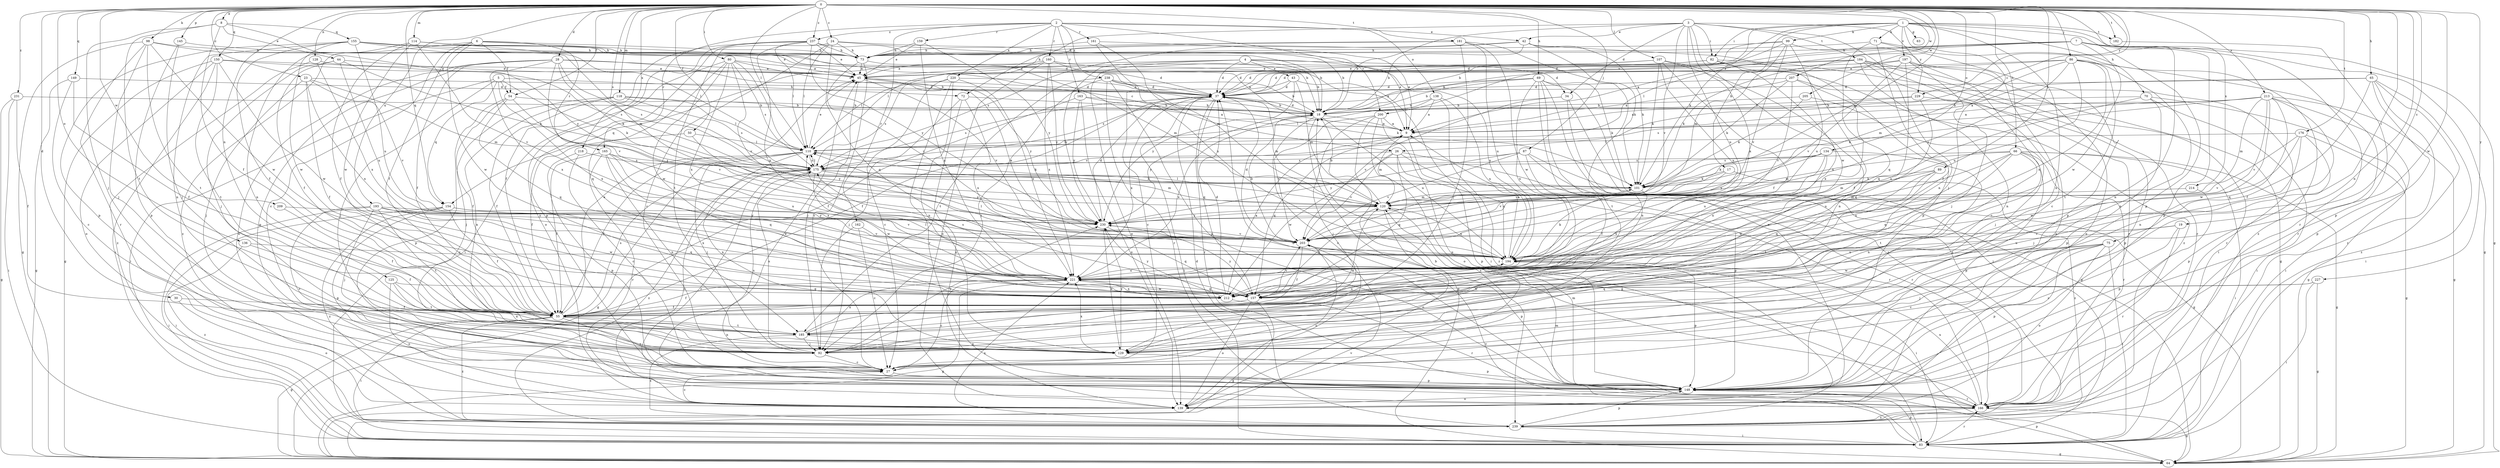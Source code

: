 strict digraph  {
0;
1;
2;
3;
4;
5;
6;
7;
8;
9;
17;
18;
19;
23;
24;
26;
27;
28;
30;
34;
37;
42;
43;
44;
45;
50;
54;
55;
63;
64;
65;
66;
69;
70;
71;
72;
73;
75;
80;
82;
83;
86;
87;
89;
92;
98;
99;
101;
107;
110;
114;
118;
120;
125;
128;
129;
134;
136;
138;
139;
145;
148;
149;
150;
154;
155;
157;
159;
160;
161;
162;
163;
165;
166;
175;
176;
181;
182;
184;
185;
193;
194;
197;
200;
203;
205;
207;
209;
212;
213;
214;
218;
220;
221;
227;
229;
230;
231;
237;
238;
239;
0 -> 8  [label=a];
0 -> 19  [label=c];
0 -> 23  [label=c];
0 -> 24  [label=c];
0 -> 26  [label=c];
0 -> 28  [label=d];
0 -> 30  [label=d];
0 -> 50  [label=f];
0 -> 54  [label=f];
0 -> 65  [label=h];
0 -> 66  [label=h];
0 -> 69  [label=h];
0 -> 75  [label=i];
0 -> 80  [label=i];
0 -> 86  [label=j];
0 -> 87  [label=j];
0 -> 89  [label=j];
0 -> 98  [label=k];
0 -> 107  [label=l];
0 -> 110  [label=l];
0 -> 114  [label=m];
0 -> 118  [label=m];
0 -> 120  [label=m];
0 -> 125  [label=n];
0 -> 128  [label=n];
0 -> 129  [label=n];
0 -> 134  [label=o];
0 -> 136  [label=o];
0 -> 145  [label=p];
0 -> 149  [label=q];
0 -> 150  [label=q];
0 -> 154  [label=q];
0 -> 175  [label=s];
0 -> 176  [label=t];
0 -> 181  [label=t];
0 -> 182  [label=t];
0 -> 193  [label=u];
0 -> 205  [label=w];
0 -> 207  [label=w];
0 -> 209  [label=w];
0 -> 212  [label=w];
0 -> 213  [label=x];
0 -> 214  [label=x];
0 -> 218  [label=x];
0 -> 227  [label=y];
0 -> 229  [label=y];
0 -> 231  [label=z];
0 -> 237  [label=z];
1 -> 17  [label=b];
1 -> 63  [label=g];
1 -> 64  [label=g];
1 -> 70  [label=h];
1 -> 71  [label=h];
1 -> 82  [label=i];
1 -> 92  [label=j];
1 -> 99  [label=k];
1 -> 101  [label=k];
1 -> 129  [label=n];
1 -> 148  [label=p];
1 -> 182  [label=t];
1 -> 197  [label=v];
1 -> 200  [label=v];
2 -> 42  [label=e];
2 -> 138  [label=o];
2 -> 159  [label=r];
2 -> 160  [label=r];
2 -> 161  [label=r];
2 -> 162  [label=r];
2 -> 163  [label=r];
2 -> 165  [label=r];
2 -> 200  [label=v];
2 -> 220  [label=x];
2 -> 237  [label=z];
2 -> 238  [label=z];
3 -> 18  [label=b];
3 -> 34  [label=d];
3 -> 42  [label=e];
3 -> 72  [label=h];
3 -> 82  [label=i];
3 -> 129  [label=n];
3 -> 184  [label=t];
3 -> 194  [label=u];
3 -> 203  [label=v];
3 -> 212  [label=w];
3 -> 221  [label=x];
3 -> 229  [label=y];
4 -> 18  [label=b];
4 -> 34  [label=d];
4 -> 37  [label=d];
4 -> 43  [label=e];
4 -> 139  [label=o];
4 -> 154  [label=q];
4 -> 194  [label=u];
4 -> 230  [label=y];
5 -> 54  [label=f];
5 -> 72  [label=h];
5 -> 83  [label=i];
5 -> 92  [label=j];
5 -> 101  [label=k];
5 -> 154  [label=q];
5 -> 221  [label=x];
6 -> 26  [label=c];
6 -> 27  [label=c];
6 -> 54  [label=f];
6 -> 55  [label=f];
6 -> 73  [label=h];
6 -> 165  [label=r];
6 -> 212  [label=w];
6 -> 239  [label=z];
7 -> 9  [label=a];
7 -> 37  [label=d];
7 -> 64  [label=g];
7 -> 73  [label=h];
7 -> 110  [label=l];
7 -> 129  [label=n];
7 -> 148  [label=p];
7 -> 166  [label=r];
7 -> 212  [label=w];
8 -> 44  [label=e];
8 -> 55  [label=f];
8 -> 92  [label=j];
8 -> 155  [label=q];
8 -> 185  [label=t];
8 -> 230  [label=y];
9 -> 110  [label=l];
9 -> 120  [label=m];
9 -> 148  [label=p];
9 -> 157  [label=q];
17 -> 101  [label=k];
17 -> 203  [label=v];
17 -> 230  [label=y];
17 -> 239  [label=z];
18 -> 9  [label=a];
18 -> 27  [label=c];
18 -> 37  [label=d];
18 -> 64  [label=g];
18 -> 194  [label=u];
18 -> 221  [label=x];
18 -> 230  [label=y];
19 -> 27  [label=c];
19 -> 166  [label=r];
19 -> 194  [label=u];
19 -> 203  [label=v];
23 -> 37  [label=d];
23 -> 55  [label=f];
23 -> 92  [label=j];
23 -> 120  [label=m];
23 -> 203  [label=v];
23 -> 221  [label=x];
24 -> 9  [label=a];
24 -> 18  [label=b];
24 -> 27  [label=c];
24 -> 73  [label=h];
24 -> 110  [label=l];
24 -> 157  [label=q];
24 -> 185  [label=t];
26 -> 148  [label=p];
26 -> 157  [label=q];
26 -> 166  [label=r];
26 -> 175  [label=s];
26 -> 194  [label=u];
26 -> 203  [label=v];
26 -> 212  [label=w];
27 -> 148  [label=p];
27 -> 175  [label=s];
28 -> 18  [label=b];
28 -> 45  [label=e];
28 -> 55  [label=f];
28 -> 101  [label=k];
28 -> 139  [label=o];
28 -> 148  [label=p];
28 -> 175  [label=s];
28 -> 203  [label=v];
28 -> 221  [label=x];
30 -> 55  [label=f];
30 -> 139  [label=o];
34 -> 18  [label=b];
34 -> 64  [label=g];
34 -> 166  [label=r];
34 -> 203  [label=v];
37 -> 18  [label=b];
37 -> 55  [label=f];
37 -> 83  [label=i];
37 -> 120  [label=m];
37 -> 157  [label=q];
37 -> 166  [label=r];
37 -> 175  [label=s];
37 -> 221  [label=x];
42 -> 18  [label=b];
42 -> 73  [label=h];
42 -> 101  [label=k];
42 -> 139  [label=o];
42 -> 148  [label=p];
42 -> 175  [label=s];
43 -> 27  [label=c];
43 -> 37  [label=d];
43 -> 83  [label=i];
43 -> 120  [label=m];
43 -> 230  [label=y];
44 -> 45  [label=e];
44 -> 55  [label=f];
44 -> 92  [label=j];
44 -> 101  [label=k];
44 -> 194  [label=u];
45 -> 37  [label=d];
45 -> 92  [label=j];
45 -> 203  [label=v];
45 -> 230  [label=y];
50 -> 55  [label=f];
50 -> 110  [label=l];
50 -> 230  [label=y];
54 -> 18  [label=b];
54 -> 55  [label=f];
54 -> 148  [label=p];
54 -> 157  [label=q];
54 -> 203  [label=v];
55 -> 27  [label=c];
55 -> 45  [label=e];
55 -> 64  [label=g];
55 -> 83  [label=i];
55 -> 129  [label=n];
55 -> 175  [label=s];
55 -> 185  [label=t];
55 -> 194  [label=u];
55 -> 239  [label=z];
64 -> 148  [label=p];
64 -> 203  [label=v];
65 -> 9  [label=a];
65 -> 37  [label=d];
65 -> 55  [label=f];
65 -> 83  [label=i];
65 -> 148  [label=p];
65 -> 166  [label=r];
65 -> 239  [label=z];
66 -> 64  [label=g];
66 -> 83  [label=i];
66 -> 120  [label=m];
66 -> 148  [label=p];
66 -> 157  [label=q];
66 -> 166  [label=r];
66 -> 175  [label=s];
66 -> 185  [label=t];
66 -> 194  [label=u];
66 -> 221  [label=x];
69 -> 18  [label=b];
69 -> 37  [label=d];
69 -> 83  [label=i];
69 -> 101  [label=k];
69 -> 129  [label=n];
69 -> 175  [label=s];
69 -> 185  [label=t];
69 -> 221  [label=x];
69 -> 239  [label=z];
70 -> 18  [label=b];
70 -> 64  [label=g];
70 -> 83  [label=i];
70 -> 148  [label=p];
70 -> 194  [label=u];
71 -> 55  [label=f];
71 -> 73  [label=h];
71 -> 148  [label=p];
71 -> 157  [label=q];
71 -> 239  [label=z];
72 -> 18  [label=b];
72 -> 92  [label=j];
72 -> 139  [label=o];
72 -> 221  [label=x];
73 -> 27  [label=c];
73 -> 45  [label=e];
73 -> 120  [label=m];
73 -> 203  [label=v];
75 -> 27  [label=c];
75 -> 83  [label=i];
75 -> 92  [label=j];
75 -> 139  [label=o];
75 -> 148  [label=p];
75 -> 194  [label=u];
75 -> 212  [label=w];
80 -> 37  [label=d];
80 -> 45  [label=e];
80 -> 83  [label=i];
80 -> 110  [label=l];
80 -> 157  [label=q];
80 -> 175  [label=s];
80 -> 203  [label=v];
80 -> 212  [label=w];
80 -> 221  [label=x];
82 -> 37  [label=d];
82 -> 45  [label=e];
82 -> 55  [label=f];
82 -> 166  [label=r];
82 -> 221  [label=x];
83 -> 64  [label=g];
83 -> 120  [label=m];
83 -> 148  [label=p];
83 -> 166  [label=r];
83 -> 203  [label=v];
86 -> 18  [label=b];
86 -> 45  [label=e];
86 -> 120  [label=m];
86 -> 129  [label=n];
86 -> 166  [label=r];
86 -> 185  [label=t];
86 -> 194  [label=u];
86 -> 221  [label=x];
86 -> 230  [label=y];
87 -> 55  [label=f];
87 -> 64  [label=g];
87 -> 166  [label=r];
87 -> 175  [label=s];
87 -> 203  [label=v];
87 -> 230  [label=y];
89 -> 101  [label=k];
89 -> 120  [label=m];
89 -> 157  [label=q];
89 -> 185  [label=t];
89 -> 212  [label=w];
92 -> 27  [label=c];
92 -> 175  [label=s];
92 -> 230  [label=y];
98 -> 9  [label=a];
98 -> 64  [label=g];
98 -> 73  [label=h];
98 -> 92  [label=j];
98 -> 166  [label=r];
98 -> 185  [label=t];
98 -> 212  [label=w];
99 -> 18  [label=b];
99 -> 27  [label=c];
99 -> 37  [label=d];
99 -> 73  [label=h];
99 -> 120  [label=m];
99 -> 194  [label=u];
99 -> 203  [label=v];
101 -> 120  [label=m];
101 -> 221  [label=x];
107 -> 37  [label=d];
107 -> 45  [label=e];
107 -> 55  [label=f];
107 -> 101  [label=k];
107 -> 129  [label=n];
107 -> 194  [label=u];
107 -> 239  [label=z];
110 -> 45  [label=e];
110 -> 55  [label=f];
110 -> 64  [label=g];
110 -> 92  [label=j];
110 -> 101  [label=k];
110 -> 129  [label=n];
110 -> 175  [label=s];
114 -> 55  [label=f];
114 -> 73  [label=h];
114 -> 110  [label=l];
114 -> 129  [label=n];
114 -> 203  [label=v];
114 -> 212  [label=w];
118 -> 18  [label=b];
118 -> 55  [label=f];
118 -> 92  [label=j];
118 -> 110  [label=l];
118 -> 129  [label=n];
118 -> 175  [label=s];
120 -> 18  [label=b];
120 -> 110  [label=l];
120 -> 139  [label=o];
120 -> 157  [label=q];
120 -> 194  [label=u];
120 -> 230  [label=y];
125 -> 129  [label=n];
125 -> 139  [label=o];
125 -> 157  [label=q];
125 -> 185  [label=t];
128 -> 45  [label=e];
128 -> 221  [label=x];
128 -> 239  [label=z];
129 -> 148  [label=p];
129 -> 221  [label=x];
129 -> 230  [label=y];
134 -> 101  [label=k];
134 -> 129  [label=n];
134 -> 175  [label=s];
134 -> 194  [label=u];
134 -> 221  [label=x];
134 -> 230  [label=y];
136 -> 55  [label=f];
136 -> 194  [label=u];
136 -> 239  [label=z];
138 -> 9  [label=a];
138 -> 18  [label=b];
138 -> 110  [label=l];
138 -> 194  [label=u];
138 -> 239  [label=z];
139 -> 27  [label=c];
145 -> 73  [label=h];
145 -> 92  [label=j];
145 -> 148  [label=p];
148 -> 37  [label=d];
148 -> 45  [label=e];
148 -> 120  [label=m];
148 -> 139  [label=o];
148 -> 166  [label=r];
149 -> 27  [label=c];
149 -> 37  [label=d];
149 -> 55  [label=f];
149 -> 64  [label=g];
150 -> 45  [label=e];
150 -> 64  [label=g];
150 -> 83  [label=i];
150 -> 139  [label=o];
150 -> 175  [label=s];
150 -> 185  [label=t];
150 -> 212  [label=w];
154 -> 55  [label=f];
154 -> 83  [label=i];
154 -> 148  [label=p];
154 -> 203  [label=v];
154 -> 230  [label=y];
154 -> 239  [label=z];
155 -> 18  [label=b];
155 -> 37  [label=d];
155 -> 45  [label=e];
155 -> 55  [label=f];
155 -> 73  [label=h];
155 -> 120  [label=m];
155 -> 129  [label=n];
155 -> 148  [label=p];
155 -> 194  [label=u];
155 -> 212  [label=w];
157 -> 55  [label=f];
157 -> 64  [label=g];
157 -> 110  [label=l];
157 -> 139  [label=o];
157 -> 203  [label=v];
157 -> 230  [label=y];
159 -> 45  [label=e];
159 -> 73  [label=h];
159 -> 221  [label=x];
159 -> 230  [label=y];
160 -> 9  [label=a];
160 -> 37  [label=d];
160 -> 45  [label=e];
160 -> 110  [label=l];
160 -> 139  [label=o];
160 -> 221  [label=x];
160 -> 230  [label=y];
161 -> 9  [label=a];
161 -> 73  [label=h];
161 -> 120  [label=m];
161 -> 194  [label=u];
162 -> 27  [label=c];
162 -> 92  [label=j];
162 -> 203  [label=v];
163 -> 9  [label=a];
163 -> 18  [label=b];
163 -> 55  [label=f];
163 -> 139  [label=o];
163 -> 230  [label=y];
165 -> 55  [label=f];
165 -> 129  [label=n];
165 -> 157  [label=q];
165 -> 166  [label=r];
165 -> 175  [label=s];
165 -> 194  [label=u];
165 -> 221  [label=x];
166 -> 18  [label=b];
166 -> 64  [label=g];
166 -> 194  [label=u];
166 -> 239  [label=z];
175 -> 101  [label=k];
175 -> 110  [label=l];
175 -> 120  [label=m];
175 -> 139  [label=o];
175 -> 166  [label=r];
175 -> 212  [label=w];
175 -> 230  [label=y];
175 -> 239  [label=z];
176 -> 64  [label=g];
176 -> 92  [label=j];
176 -> 110  [label=l];
176 -> 148  [label=p];
176 -> 203  [label=v];
176 -> 212  [label=w];
181 -> 73  [label=h];
181 -> 92  [label=j];
181 -> 101  [label=k];
181 -> 110  [label=l];
181 -> 194  [label=u];
181 -> 212  [label=w];
182 -> 148  [label=p];
184 -> 27  [label=c];
184 -> 37  [label=d];
184 -> 45  [label=e];
184 -> 64  [label=g];
184 -> 83  [label=i];
184 -> 101  [label=k];
184 -> 139  [label=o];
184 -> 166  [label=r];
185 -> 92  [label=j];
185 -> 120  [label=m];
185 -> 129  [label=n];
185 -> 221  [label=x];
185 -> 239  [label=z];
193 -> 27  [label=c];
193 -> 83  [label=i];
193 -> 92  [label=j];
193 -> 157  [label=q];
193 -> 185  [label=t];
193 -> 212  [label=w];
193 -> 221  [label=x];
193 -> 230  [label=y];
194 -> 9  [label=a];
194 -> 83  [label=i];
194 -> 101  [label=k];
194 -> 110  [label=l];
194 -> 148  [label=p];
194 -> 221  [label=x];
197 -> 37  [label=d];
197 -> 45  [label=e];
197 -> 92  [label=j];
197 -> 129  [label=n];
197 -> 139  [label=o];
197 -> 157  [label=q];
197 -> 203  [label=v];
200 -> 9  [label=a];
200 -> 64  [label=g];
200 -> 92  [label=j];
200 -> 139  [label=o];
200 -> 203  [label=v];
200 -> 239  [label=z];
203 -> 18  [label=b];
203 -> 37  [label=d];
203 -> 45  [label=e];
203 -> 55  [label=f];
203 -> 139  [label=o];
203 -> 148  [label=p];
203 -> 194  [label=u];
205 -> 18  [label=b];
205 -> 92  [label=j];
205 -> 101  [label=k];
207 -> 9  [label=a];
207 -> 37  [label=d];
207 -> 101  [label=k];
207 -> 166  [label=r];
207 -> 203  [label=v];
207 -> 221  [label=x];
209 -> 55  [label=f];
209 -> 230  [label=y];
212 -> 9  [label=a];
212 -> 37  [label=d];
212 -> 166  [label=r];
212 -> 221  [label=x];
212 -> 230  [label=y];
213 -> 9  [label=a];
213 -> 18  [label=b];
213 -> 64  [label=g];
213 -> 83  [label=i];
213 -> 101  [label=k];
213 -> 120  [label=m];
213 -> 129  [label=n];
213 -> 157  [label=q];
213 -> 175  [label=s];
213 -> 203  [label=v];
213 -> 212  [label=w];
214 -> 120  [label=m];
214 -> 148  [label=p];
218 -> 27  [label=c];
218 -> 148  [label=p];
218 -> 175  [label=s];
220 -> 27  [label=c];
220 -> 37  [label=d];
220 -> 129  [label=n];
220 -> 166  [label=r];
220 -> 175  [label=s];
220 -> 221  [label=x];
221 -> 27  [label=c];
221 -> 55  [label=f];
221 -> 64  [label=g];
221 -> 157  [label=q];
221 -> 175  [label=s];
221 -> 212  [label=w];
227 -> 64  [label=g];
227 -> 83  [label=i];
227 -> 157  [label=q];
227 -> 212  [label=w];
229 -> 9  [label=a];
229 -> 18  [label=b];
229 -> 148  [label=p];
229 -> 157  [label=q];
230 -> 37  [label=d];
230 -> 129  [label=n];
230 -> 157  [label=q];
230 -> 203  [label=v];
231 -> 18  [label=b];
231 -> 55  [label=f];
231 -> 64  [label=g];
231 -> 83  [label=i];
237 -> 18  [label=b];
237 -> 45  [label=e];
237 -> 55  [label=f];
237 -> 73  [label=h];
237 -> 110  [label=l];
237 -> 139  [label=o];
237 -> 148  [label=p];
237 -> 221  [label=x];
237 -> 230  [label=y];
238 -> 18  [label=b];
238 -> 37  [label=d];
238 -> 92  [label=j];
238 -> 101  [label=k];
238 -> 148  [label=p];
238 -> 166  [label=r];
238 -> 185  [label=t];
239 -> 37  [label=d];
239 -> 83  [label=i];
239 -> 148  [label=p];
239 -> 221  [label=x];
}
